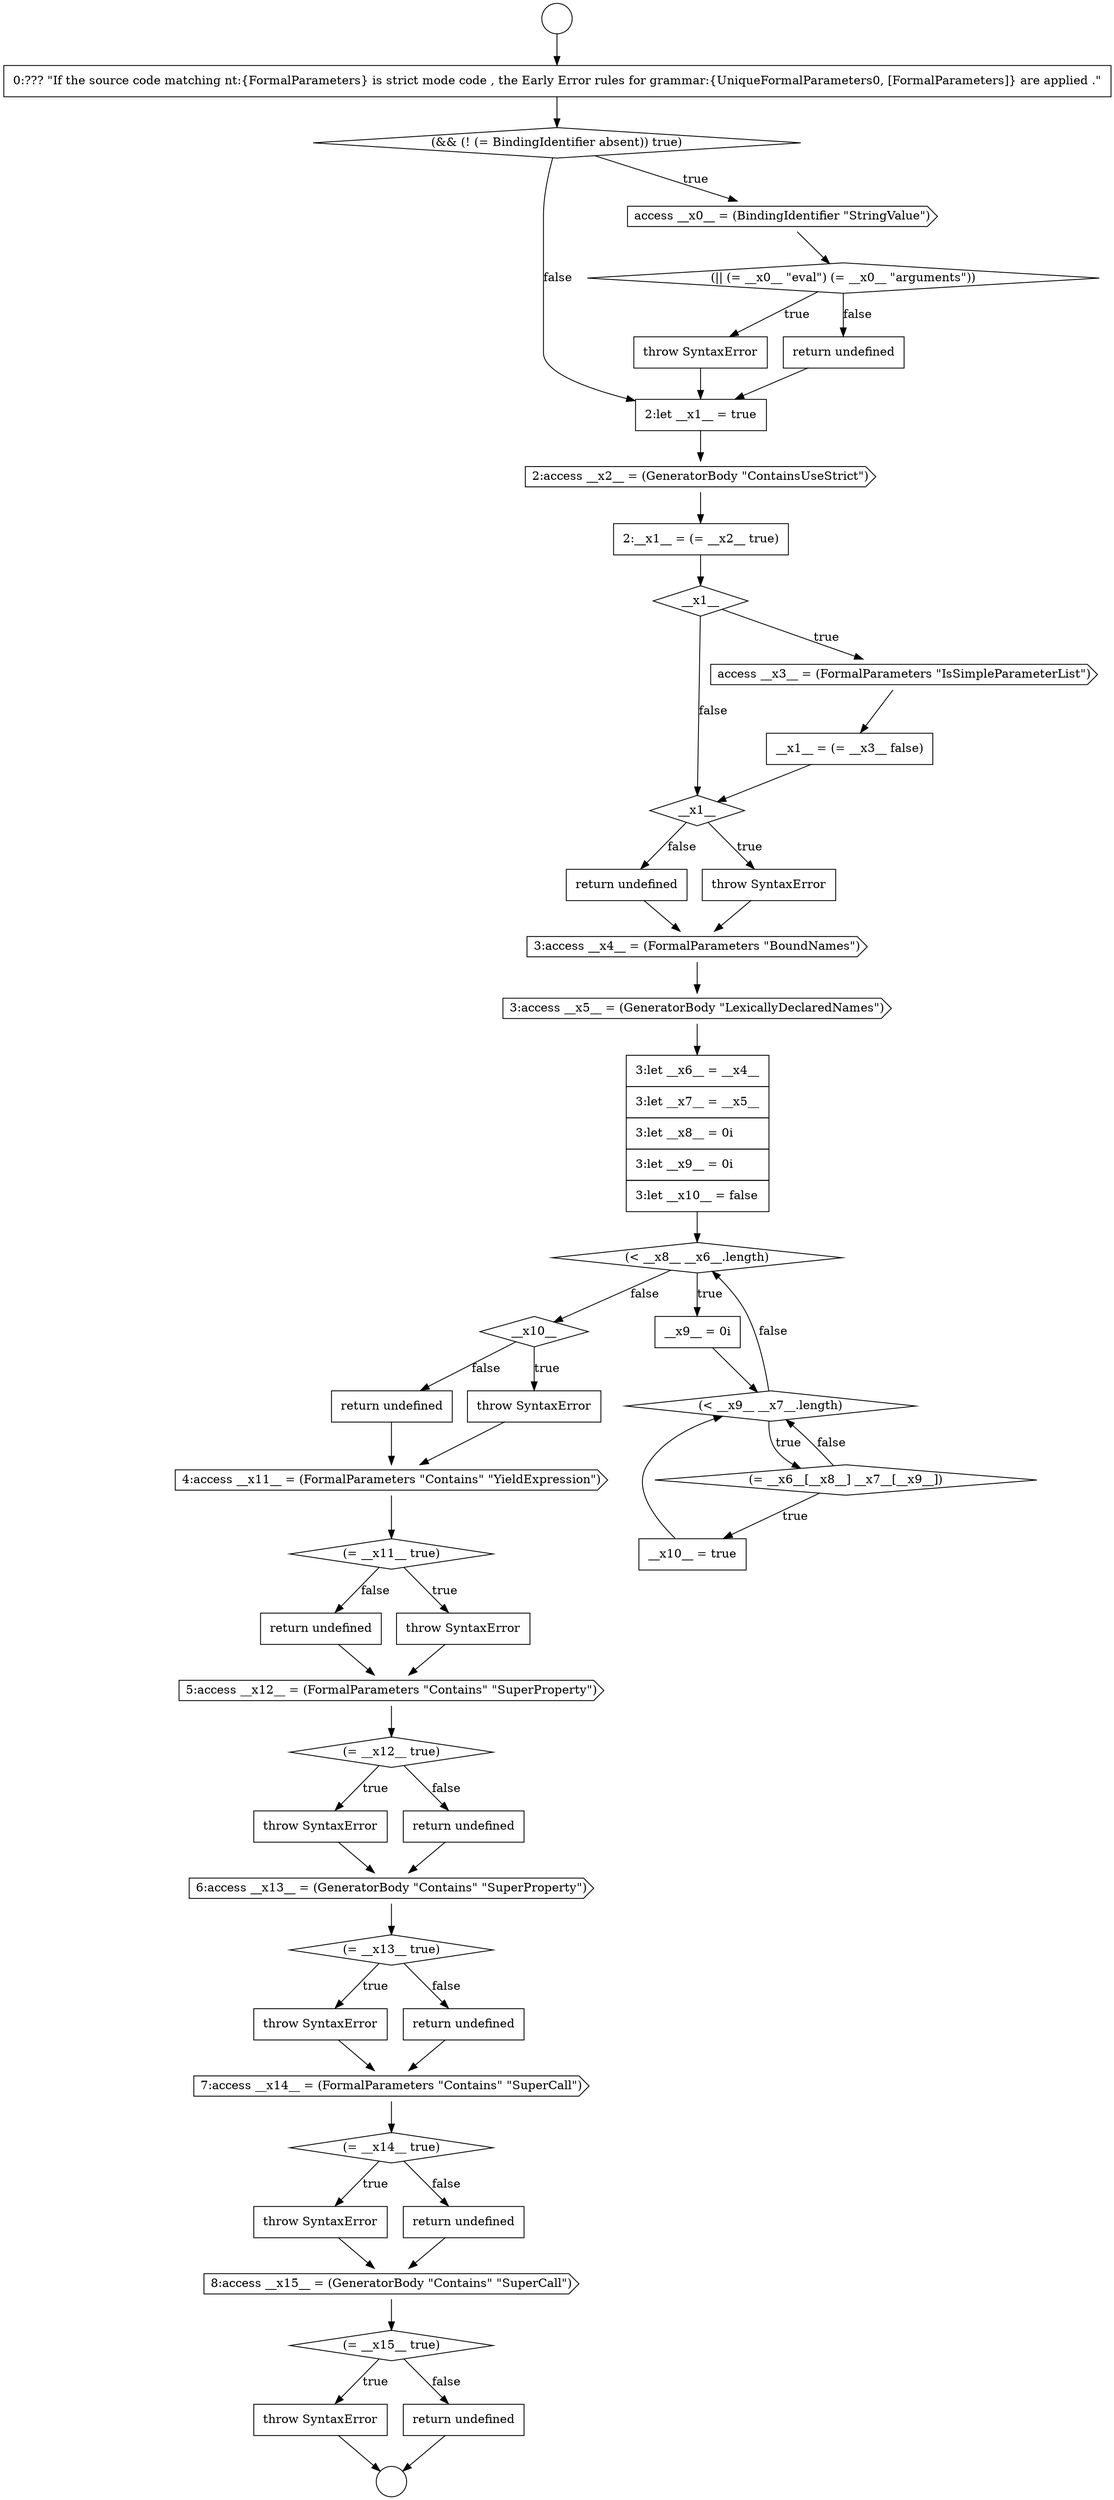digraph {
  node0 [shape=circle label=" " color="black" fillcolor="white" style=filled]
  node5 [shape=diamond, label=<<font color="black">(|| (= __x0__ &quot;eval&quot;) (= __x0__ &quot;arguments&quot;))</font>> color="black" fillcolor="white" style=filled]
  node10 [shape=none, margin=0, label=<<font color="black">
    <table border="0" cellborder="1" cellspacing="0" cellpadding="10">
      <tr><td align="left">2:__x1__ = (= __x2__ true)</td></tr>
    </table>
  </font>> color="black" fillcolor="white" style=filled]
  node14 [shape=diamond, label=<<font color="black">__x1__</font>> color="black" fillcolor="white" style=filled]
  node1 [shape=circle label=" " color="black" fillcolor="white" style=filled]
  node6 [shape=none, margin=0, label=<<font color="black">
    <table border="0" cellborder="1" cellspacing="0" cellpadding="10">
      <tr><td align="left">throw SyntaxError</td></tr>
    </table>
  </font>> color="black" fillcolor="white" style=filled]
  node9 [shape=cds, label=<<font color="black">2:access __x2__ = (GeneratorBody &quot;ContainsUseStrict&quot;)</font>> color="black" fillcolor="white" style=filled]
  node2 [shape=none, margin=0, label=<<font color="black">
    <table border="0" cellborder="1" cellspacing="0" cellpadding="10">
      <tr><td align="left">0:??? &quot;If the source code matching nt:{FormalParameters} is strict mode code , the Early Error rules for grammar:{UniqueFormalParameters0, [FormalParameters]} are applied .&quot;</td></tr>
    </table>
  </font>> color="black" fillcolor="white" style=filled]
  node12 [shape=cds, label=<<font color="black">access __x3__ = (FormalParameters &quot;IsSimpleParameterList&quot;)</font>> color="black" fillcolor="white" style=filled]
  node18 [shape=cds, label=<<font color="black">3:access __x5__ = (GeneratorBody &quot;LexicallyDeclaredNames&quot;)</font>> color="black" fillcolor="white" style=filled]
  node8 [shape=none, margin=0, label=<<font color="black">
    <table border="0" cellborder="1" cellspacing="0" cellpadding="10">
      <tr><td align="left">2:let __x1__ = true</td></tr>
    </table>
  </font>> color="black" fillcolor="white" style=filled]
  node4 [shape=cds, label=<<font color="black">access __x0__ = (BindingIdentifier &quot;StringValue&quot;)</font>> color="black" fillcolor="white" style=filled]
  node42 [shape=none, margin=0, label=<<font color="black">
    <table border="0" cellborder="1" cellspacing="0" cellpadding="10">
      <tr><td align="left">throw SyntaxError</td></tr>
    </table>
  </font>> color="black" fillcolor="white" style=filled]
  node24 [shape=none, margin=0, label=<<font color="black">
    <table border="0" cellborder="1" cellspacing="0" cellpadding="10">
      <tr><td align="left">__x10__ = true</td></tr>
    </table>
  </font>> color="black" fillcolor="white" style=filled]
  node37 [shape=diamond, label=<<font color="black">(= __x13__ true)</font>> color="black" fillcolor="white" style=filled]
  node25 [shape=diamond, label=<<font color="black">__x10__</font>> color="black" fillcolor="white" style=filled]
  node20 [shape=diamond, label=<<font color="black">(&lt; __x8__ __x6__.length)</font>> color="black" fillcolor="white" style=filled]
  node46 [shape=none, margin=0, label=<<font color="black">
    <table border="0" cellborder="1" cellspacing="0" cellpadding="10">
      <tr><td align="left">throw SyntaxError</td></tr>
    </table>
  </font>> color="black" fillcolor="white" style=filled]
  node29 [shape=diamond, label=<<font color="black">(= __x11__ true)</font>> color="black" fillcolor="white" style=filled]
  node21 [shape=none, margin=0, label=<<font color="black">
    <table border="0" cellborder="1" cellspacing="0" cellpadding="10">
      <tr><td align="left">__x9__ = 0i</td></tr>
    </table>
  </font>> color="black" fillcolor="white" style=filled]
  node33 [shape=diamond, label=<<font color="black">(= __x12__ true)</font>> color="black" fillcolor="white" style=filled]
  node28 [shape=cds, label=<<font color="black">4:access __x11__ = (FormalParameters &quot;Contains&quot; &quot;YieldExpression&quot;)</font>> color="black" fillcolor="white" style=filled]
  node38 [shape=none, margin=0, label=<<font color="black">
    <table border="0" cellborder="1" cellspacing="0" cellpadding="10">
      <tr><td align="left">throw SyntaxError</td></tr>
    </table>
  </font>> color="black" fillcolor="white" style=filled]
  node13 [shape=none, margin=0, label=<<font color="black">
    <table border="0" cellborder="1" cellspacing="0" cellpadding="10">
      <tr><td align="left">__x1__ = (= __x3__ false)</td></tr>
    </table>
  </font>> color="black" fillcolor="white" style=filled]
  node41 [shape=diamond, label=<<font color="black">(= __x14__ true)</font>> color="black" fillcolor="white" style=filled]
  node45 [shape=diamond, label=<<font color="black">(= __x15__ true)</font>> color="black" fillcolor="white" style=filled]
  node17 [shape=cds, label=<<font color="black">3:access __x4__ = (FormalParameters &quot;BoundNames&quot;)</font>> color="black" fillcolor="white" style=filled]
  node32 [shape=cds, label=<<font color="black">5:access __x12__ = (FormalParameters &quot;Contains&quot; &quot;SuperProperty&quot;)</font>> color="black" fillcolor="white" style=filled]
  node34 [shape=none, margin=0, label=<<font color="black">
    <table border="0" cellborder="1" cellspacing="0" cellpadding="10">
      <tr><td align="left">throw SyntaxError</td></tr>
    </table>
  </font>> color="black" fillcolor="white" style=filled]
  node22 [shape=diamond, label=<<font color="black">(&lt; __x9__ __x7__.length)</font>> color="black" fillcolor="white" style=filled]
  node44 [shape=cds, label=<<font color="black">8:access __x15__ = (GeneratorBody &quot;Contains&quot; &quot;SuperCall&quot;)</font>> color="black" fillcolor="white" style=filled]
  node27 [shape=none, margin=0, label=<<font color="black">
    <table border="0" cellborder="1" cellspacing="0" cellpadding="10">
      <tr><td align="left">return undefined</td></tr>
    </table>
  </font>> color="black" fillcolor="white" style=filled]
  node7 [shape=none, margin=0, label=<<font color="black">
    <table border="0" cellborder="1" cellspacing="0" cellpadding="10">
      <tr><td align="left">return undefined</td></tr>
    </table>
  </font>> color="black" fillcolor="white" style=filled]
  node39 [shape=none, margin=0, label=<<font color="black">
    <table border="0" cellborder="1" cellspacing="0" cellpadding="10">
      <tr><td align="left">return undefined</td></tr>
    </table>
  </font>> color="black" fillcolor="white" style=filled]
  node3 [shape=diamond, label=<<font color="black">(&amp;&amp; (! (= BindingIdentifier absent)) true)</font>> color="black" fillcolor="white" style=filled]
  node35 [shape=none, margin=0, label=<<font color="black">
    <table border="0" cellborder="1" cellspacing="0" cellpadding="10">
      <tr><td align="left">return undefined</td></tr>
    </table>
  </font>> color="black" fillcolor="white" style=filled]
  node16 [shape=none, margin=0, label=<<font color="black">
    <table border="0" cellborder="1" cellspacing="0" cellpadding="10">
      <tr><td align="left">return undefined</td></tr>
    </table>
  </font>> color="black" fillcolor="white" style=filled]
  node31 [shape=none, margin=0, label=<<font color="black">
    <table border="0" cellborder="1" cellspacing="0" cellpadding="10">
      <tr><td align="left">return undefined</td></tr>
    </table>
  </font>> color="black" fillcolor="white" style=filled]
  node11 [shape=diamond, label=<<font color="black">__x1__</font>> color="black" fillcolor="white" style=filled]
  node43 [shape=none, margin=0, label=<<font color="black">
    <table border="0" cellborder="1" cellspacing="0" cellpadding="10">
      <tr><td align="left">return undefined</td></tr>
    </table>
  </font>> color="black" fillcolor="white" style=filled]
  node40 [shape=cds, label=<<font color="black">7:access __x14__ = (FormalParameters &quot;Contains&quot; &quot;SuperCall&quot;)</font>> color="black" fillcolor="white" style=filled]
  node26 [shape=none, margin=0, label=<<font color="black">
    <table border="0" cellborder="1" cellspacing="0" cellpadding="10">
      <tr><td align="left">throw SyntaxError</td></tr>
    </table>
  </font>> color="black" fillcolor="white" style=filled]
  node23 [shape=diamond, label=<<font color="black">(= __x6__[__x8__] __x7__[__x9__])</font>> color="black" fillcolor="white" style=filled]
  node36 [shape=cds, label=<<font color="black">6:access __x13__ = (GeneratorBody &quot;Contains&quot; &quot;SuperProperty&quot;)</font>> color="black" fillcolor="white" style=filled]
  node30 [shape=none, margin=0, label=<<font color="black">
    <table border="0" cellborder="1" cellspacing="0" cellpadding="10">
      <tr><td align="left">throw SyntaxError</td></tr>
    </table>
  </font>> color="black" fillcolor="white" style=filled]
  node19 [shape=none, margin=0, label=<<font color="black">
    <table border="0" cellborder="1" cellspacing="0" cellpadding="10">
      <tr><td align="left">3:let __x6__ = __x4__</td></tr>
      <tr><td align="left">3:let __x7__ = __x5__</td></tr>
      <tr><td align="left">3:let __x8__ = 0i</td></tr>
      <tr><td align="left">3:let __x9__ = 0i</td></tr>
      <tr><td align="left">3:let __x10__ = false</td></tr>
    </table>
  </font>> color="black" fillcolor="white" style=filled]
  node47 [shape=none, margin=0, label=<<font color="black">
    <table border="0" cellborder="1" cellspacing="0" cellpadding="10">
      <tr><td align="left">return undefined</td></tr>
    </table>
  </font>> color="black" fillcolor="white" style=filled]
  node15 [shape=none, margin=0, label=<<font color="black">
    <table border="0" cellborder="1" cellspacing="0" cellpadding="10">
      <tr><td align="left">throw SyntaxError</td></tr>
    </table>
  </font>> color="black" fillcolor="white" style=filled]
  node28 -> node29 [ color="black"]
  node2 -> node3 [ color="black"]
  node25 -> node26 [label=<<font color="black">true</font>> color="black"]
  node25 -> node27 [label=<<font color="black">false</font>> color="black"]
  node0 -> node2 [ color="black"]
  node31 -> node32 [ color="black"]
  node3 -> node4 [label=<<font color="black">true</font>> color="black"]
  node3 -> node8 [label=<<font color="black">false</font>> color="black"]
  node15 -> node17 [ color="black"]
  node10 -> node11 [ color="black"]
  node4 -> node5 [ color="black"]
  node34 -> node36 [ color="black"]
  node5 -> node6 [label=<<font color="black">true</font>> color="black"]
  node5 -> node7 [label=<<font color="black">false</font>> color="black"]
  node6 -> node8 [ color="black"]
  node16 -> node17 [ color="black"]
  node47 -> node1 [ color="black"]
  node29 -> node30 [label=<<font color="black">true</font>> color="black"]
  node29 -> node31 [label=<<font color="black">false</font>> color="black"]
  node23 -> node24 [label=<<font color="black">true</font>> color="black"]
  node23 -> node22 [label=<<font color="black">false</font>> color="black"]
  node39 -> node40 [ color="black"]
  node7 -> node8 [ color="black"]
  node18 -> node19 [ color="black"]
  node26 -> node28 [ color="black"]
  node42 -> node44 [ color="black"]
  node46 -> node1 [ color="black"]
  node24 -> node22 [ color="black"]
  node20 -> node21 [label=<<font color="black">true</font>> color="black"]
  node20 -> node25 [label=<<font color="black">false</font>> color="black"]
  node33 -> node34 [label=<<font color="black">true</font>> color="black"]
  node33 -> node35 [label=<<font color="black">false</font>> color="black"]
  node19 -> node20 [ color="black"]
  node13 -> node14 [ color="black"]
  node35 -> node36 [ color="black"]
  node37 -> node38 [label=<<font color="black">true</font>> color="black"]
  node37 -> node39 [label=<<font color="black">false</font>> color="black"]
  node12 -> node13 [ color="black"]
  node11 -> node12 [label=<<font color="black">true</font>> color="black"]
  node11 -> node14 [label=<<font color="black">false</font>> color="black"]
  node36 -> node37 [ color="black"]
  node22 -> node23 [label=<<font color="black">true</font>> color="black"]
  node22 -> node20 [label=<<font color="black">false</font>> color="black"]
  node43 -> node44 [ color="black"]
  node9 -> node10 [ color="black"]
  node44 -> node45 [ color="black"]
  node41 -> node42 [label=<<font color="black">true</font>> color="black"]
  node41 -> node43 [label=<<font color="black">false</font>> color="black"]
  node27 -> node28 [ color="black"]
  node40 -> node41 [ color="black"]
  node38 -> node40 [ color="black"]
  node8 -> node9 [ color="black"]
  node21 -> node22 [ color="black"]
  node32 -> node33 [ color="black"]
  node30 -> node32 [ color="black"]
  node17 -> node18 [ color="black"]
  node45 -> node46 [label=<<font color="black">true</font>> color="black"]
  node45 -> node47 [label=<<font color="black">false</font>> color="black"]
  node14 -> node15 [label=<<font color="black">true</font>> color="black"]
  node14 -> node16 [label=<<font color="black">false</font>> color="black"]
}
